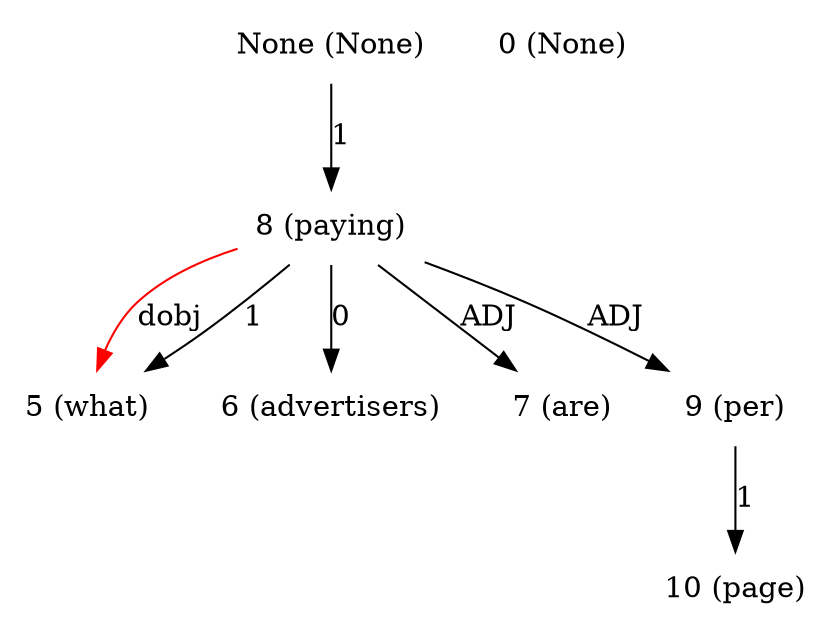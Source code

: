 digraph G{
edge [dir=forward]
node [shape=plaintext]

None [label="None (None)"]
None -> 8 [label="1"]
0 [label="0 (None)"]
5 [label="5 (what)"]
8 -> 5 [label="dobj", color="red"]
6 [label="6 (advertisers)"]
7 [label="7 (are)"]
8 [label="8 (paying)"]
8 -> 5 [label="1"]
8 -> 6 [label="0"]
8 -> 7 [label="ADJ"]
8 -> 9 [label="ADJ"]
9 [label="9 (per)"]
9 -> 10 [label="1"]
10 [label="10 (page)"]
}

